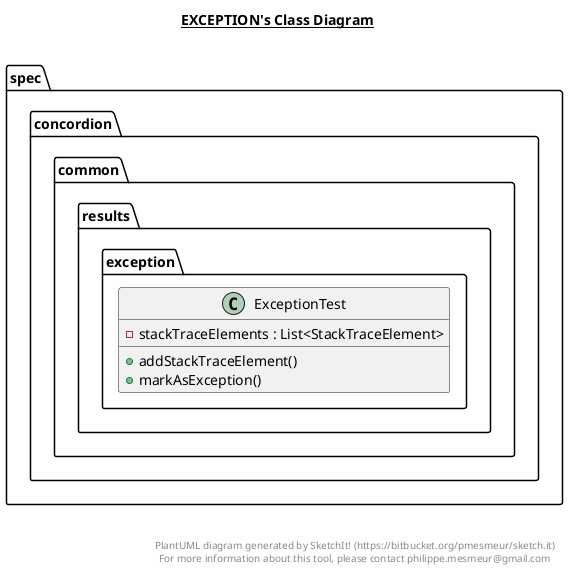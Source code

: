 @startuml

title __EXCEPTION's Class Diagram__\n

  package spec.concordion {
    package spec.concordion.common.results {
      package spec.concordion.common.results.exception {
        class ExceptionTest {
            - stackTraceElements : List<StackTraceElement>
            + addStackTraceElement()
            + markAsException()
        }
      }
    }
  }
  



right footer


PlantUML diagram generated by SketchIt! (https://bitbucket.org/pmesmeur/sketch.it)
For more information about this tool, please contact philippe.mesmeur@gmail.com
endfooter

@enduml
